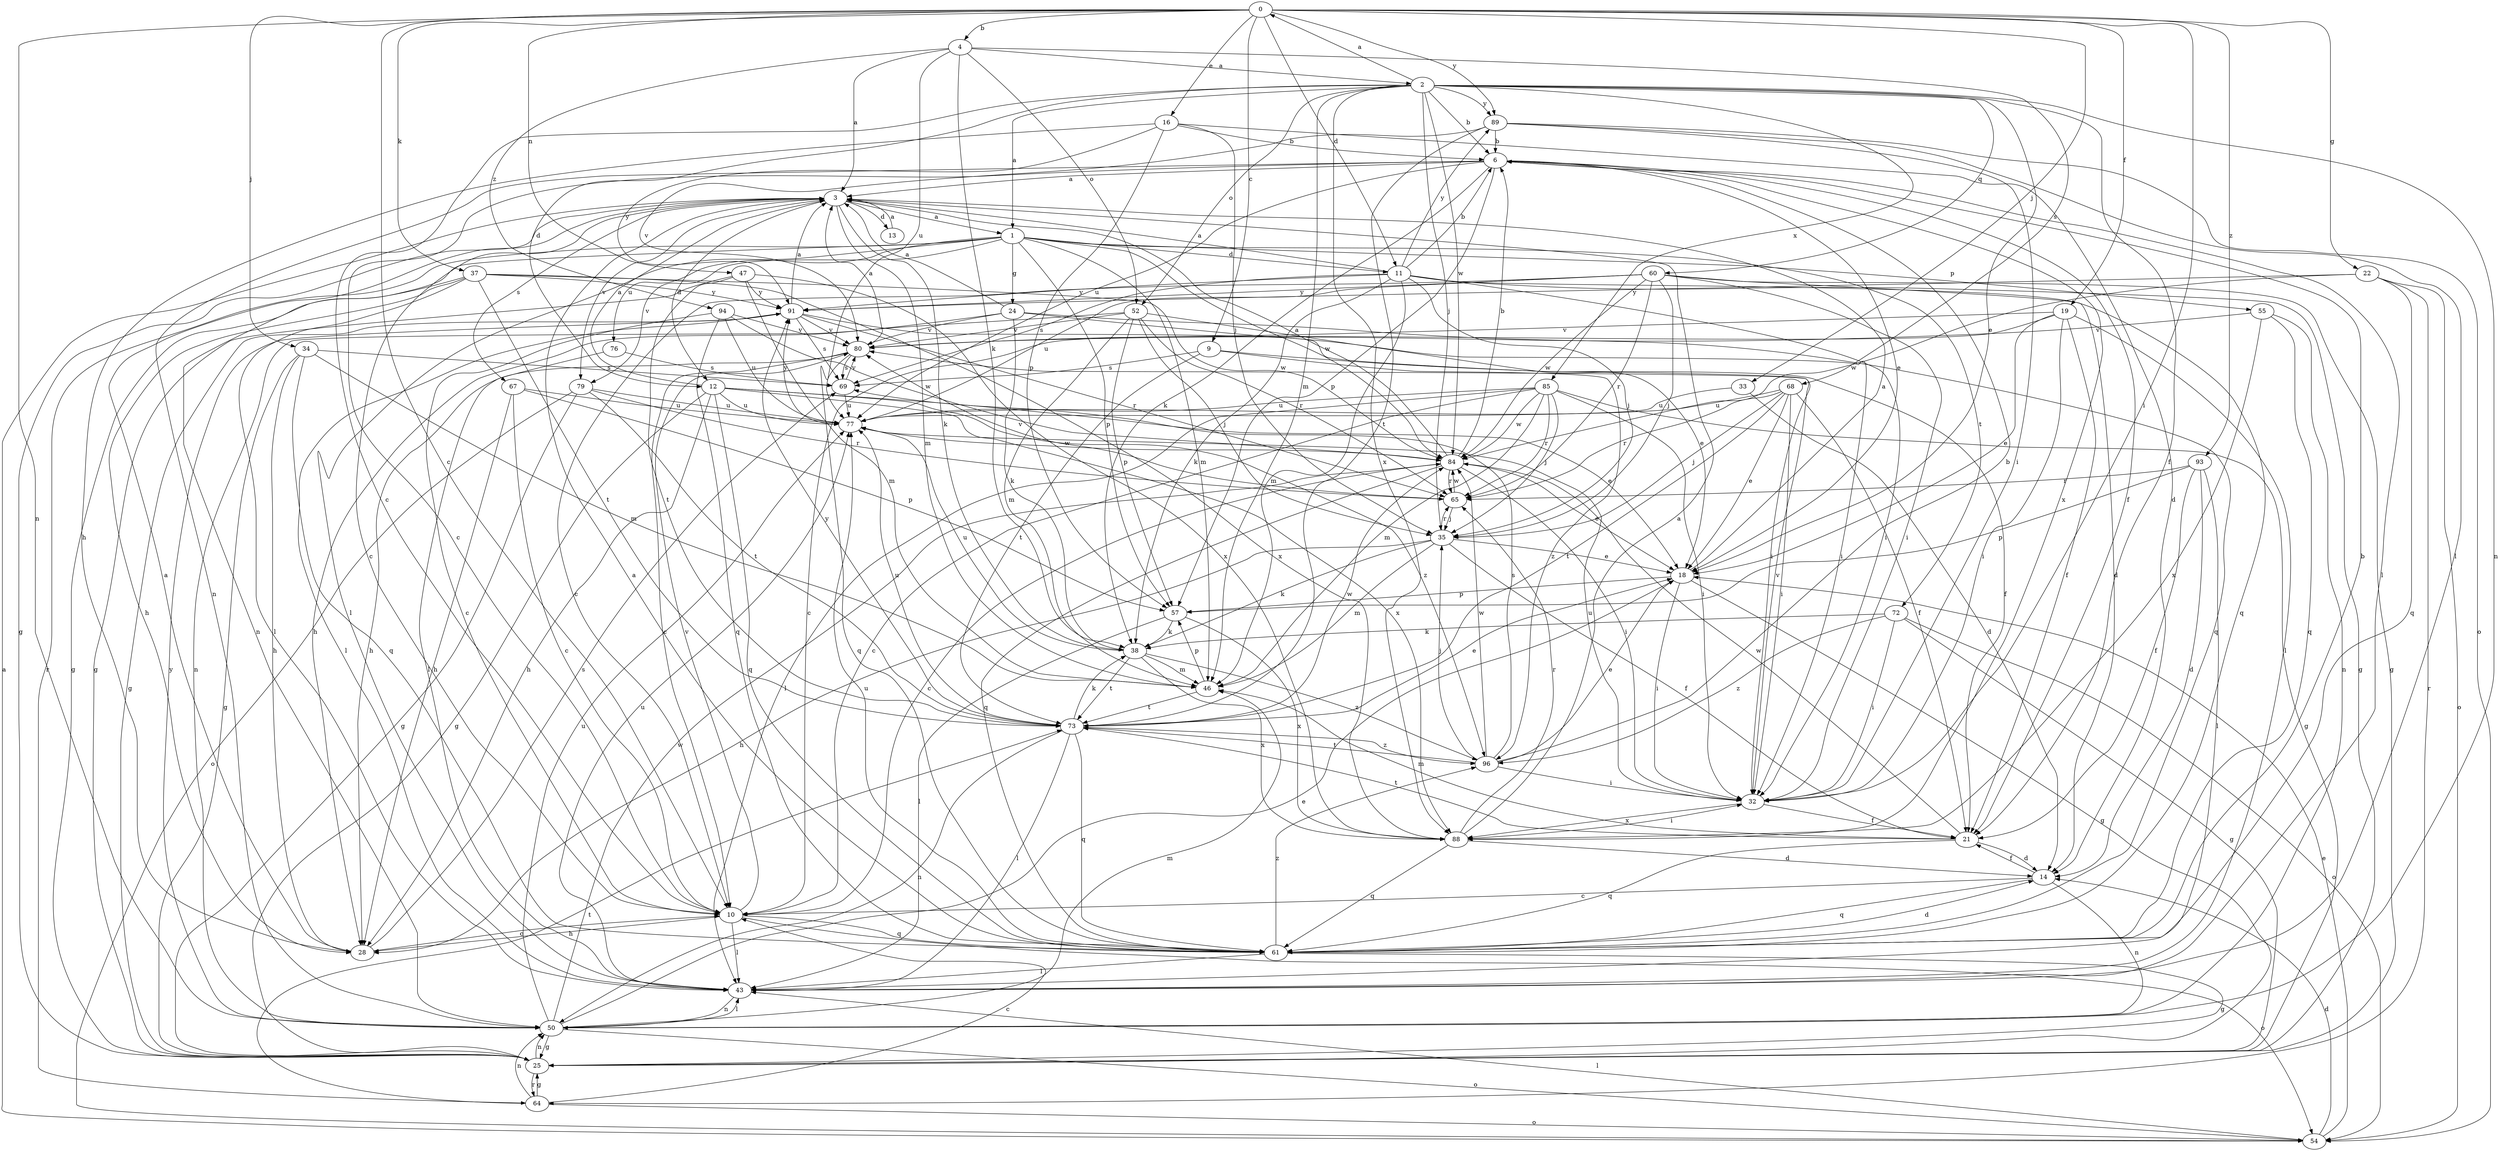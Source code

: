 strict digraph  {
0;
1;
2;
3;
4;
6;
9;
10;
11;
12;
13;
14;
16;
18;
19;
21;
22;
24;
25;
28;
32;
33;
34;
35;
37;
38;
43;
46;
47;
50;
52;
54;
55;
57;
60;
61;
64;
65;
67;
68;
69;
72;
73;
76;
77;
79;
80;
84;
85;
88;
89;
91;
93;
94;
96;
0 -> 4  [label=b];
0 -> 9  [label=c];
0 -> 10  [label=c];
0 -> 11  [label=d];
0 -> 16  [label=e];
0 -> 19  [label=f];
0 -> 22  [label=g];
0 -> 32  [label=i];
0 -> 33  [label=j];
0 -> 34  [label=j];
0 -> 37  [label=k];
0 -> 47  [label=n];
0 -> 50  [label=n];
0 -> 89  [label=y];
0 -> 93  [label=z];
1 -> 11  [label=d];
1 -> 24  [label=g];
1 -> 43  [label=l];
1 -> 46  [label=m];
1 -> 50  [label=n];
1 -> 55  [label=p];
1 -> 57  [label=p];
1 -> 64  [label=r];
1 -> 72  [label=t];
1 -> 76  [label=u];
1 -> 79  [label=v];
1 -> 84  [label=w];
2 -> 0  [label=a];
2 -> 1  [label=a];
2 -> 6  [label=b];
2 -> 10  [label=c];
2 -> 12  [label=d];
2 -> 18  [label=e];
2 -> 21  [label=f];
2 -> 35  [label=j];
2 -> 46  [label=m];
2 -> 50  [label=n];
2 -> 52  [label=o];
2 -> 60  [label=q];
2 -> 84  [label=w];
2 -> 85  [label=x];
2 -> 88  [label=x];
2 -> 89  [label=y];
3 -> 1  [label=a];
3 -> 10  [label=c];
3 -> 12  [label=d];
3 -> 13  [label=d];
3 -> 25  [label=g];
3 -> 38  [label=k];
3 -> 46  [label=m];
3 -> 67  [label=s];
3 -> 79  [label=v];
4 -> 2  [label=a];
4 -> 3  [label=a];
4 -> 38  [label=k];
4 -> 52  [label=o];
4 -> 68  [label=s];
4 -> 77  [label=u];
4 -> 94  [label=z];
6 -> 3  [label=a];
6 -> 10  [label=c];
6 -> 18  [label=e];
6 -> 21  [label=f];
6 -> 38  [label=k];
6 -> 43  [label=l];
6 -> 50  [label=n];
6 -> 57  [label=p];
6 -> 77  [label=u];
6 -> 88  [label=x];
9 -> 21  [label=f];
9 -> 69  [label=s];
9 -> 73  [label=t];
9 -> 96  [label=z];
10 -> 28  [label=h];
10 -> 43  [label=l];
10 -> 54  [label=o];
10 -> 61  [label=q];
10 -> 80  [label=v];
11 -> 3  [label=a];
11 -> 6  [label=b];
11 -> 25  [label=g];
11 -> 32  [label=i];
11 -> 35  [label=j];
11 -> 38  [label=k];
11 -> 46  [label=m];
11 -> 61  [label=q];
11 -> 69  [label=s];
11 -> 89  [label=y];
11 -> 91  [label=y];
12 -> 3  [label=a];
12 -> 18  [label=e];
12 -> 25  [label=g];
12 -> 28  [label=h];
12 -> 61  [label=q];
12 -> 77  [label=u];
12 -> 88  [label=x];
12 -> 96  [label=z];
13 -> 3  [label=a];
14 -> 10  [label=c];
14 -> 21  [label=f];
14 -> 50  [label=n];
14 -> 61  [label=q];
16 -> 6  [label=b];
16 -> 14  [label=d];
16 -> 28  [label=h];
16 -> 35  [label=j];
16 -> 57  [label=p];
16 -> 91  [label=y];
18 -> 3  [label=a];
18 -> 25  [label=g];
18 -> 32  [label=i];
18 -> 57  [label=p];
19 -> 10  [label=c];
19 -> 18  [label=e];
19 -> 21  [label=f];
19 -> 32  [label=i];
19 -> 43  [label=l];
19 -> 80  [label=v];
21 -> 14  [label=d];
21 -> 46  [label=m];
21 -> 61  [label=q];
21 -> 73  [label=t];
21 -> 84  [label=w];
22 -> 54  [label=o];
22 -> 61  [label=q];
22 -> 64  [label=r];
22 -> 84  [label=w];
22 -> 91  [label=y];
24 -> 3  [label=a];
24 -> 28  [label=h];
24 -> 32  [label=i];
24 -> 38  [label=k];
24 -> 61  [label=q];
24 -> 80  [label=v];
25 -> 50  [label=n];
25 -> 64  [label=r];
28 -> 3  [label=a];
28 -> 10  [label=c];
28 -> 69  [label=s];
32 -> 21  [label=f];
32 -> 77  [label=u];
32 -> 80  [label=v];
32 -> 88  [label=x];
33 -> 14  [label=d];
33 -> 77  [label=u];
34 -> 25  [label=g];
34 -> 28  [label=h];
34 -> 46  [label=m];
34 -> 61  [label=q];
34 -> 69  [label=s];
35 -> 18  [label=e];
35 -> 21  [label=f];
35 -> 28  [label=h];
35 -> 38  [label=k];
35 -> 46  [label=m];
35 -> 65  [label=r];
37 -> 25  [label=g];
37 -> 28  [label=h];
37 -> 43  [label=l];
37 -> 73  [label=t];
37 -> 84  [label=w];
37 -> 88  [label=x];
37 -> 91  [label=y];
38 -> 46  [label=m];
38 -> 73  [label=t];
38 -> 77  [label=u];
38 -> 88  [label=x];
38 -> 96  [label=z];
43 -> 50  [label=n];
43 -> 77  [label=u];
46 -> 57  [label=p];
46 -> 73  [label=t];
47 -> 25  [label=g];
47 -> 46  [label=m];
47 -> 73  [label=t];
47 -> 88  [label=x];
47 -> 91  [label=y];
50 -> 18  [label=e];
50 -> 25  [label=g];
50 -> 43  [label=l];
50 -> 46  [label=m];
50 -> 54  [label=o];
50 -> 77  [label=u];
50 -> 84  [label=w];
50 -> 91  [label=y];
52 -> 18  [label=e];
52 -> 35  [label=j];
52 -> 46  [label=m];
52 -> 50  [label=n];
52 -> 57  [label=p];
52 -> 65  [label=r];
52 -> 80  [label=v];
54 -> 3  [label=a];
54 -> 14  [label=d];
54 -> 18  [label=e];
54 -> 43  [label=l];
55 -> 50  [label=n];
55 -> 61  [label=q];
55 -> 80  [label=v];
55 -> 88  [label=x];
57 -> 38  [label=k];
57 -> 43  [label=l];
57 -> 88  [label=x];
60 -> 10  [label=c];
60 -> 14  [label=d];
60 -> 25  [label=g];
60 -> 32  [label=i];
60 -> 35  [label=j];
60 -> 65  [label=r];
60 -> 77  [label=u];
60 -> 84  [label=w];
60 -> 91  [label=y];
61 -> 3  [label=a];
61 -> 6  [label=b];
61 -> 14  [label=d];
61 -> 25  [label=g];
61 -> 43  [label=l];
61 -> 77  [label=u];
61 -> 96  [label=z];
64 -> 10  [label=c];
64 -> 25  [label=g];
64 -> 50  [label=n];
64 -> 54  [label=o];
64 -> 73  [label=t];
65 -> 35  [label=j];
65 -> 80  [label=v];
65 -> 84  [label=w];
67 -> 10  [label=c];
67 -> 28  [label=h];
67 -> 57  [label=p];
67 -> 77  [label=u];
68 -> 18  [label=e];
68 -> 21  [label=f];
68 -> 32  [label=i];
68 -> 35  [label=j];
68 -> 65  [label=r];
68 -> 73  [label=t];
68 -> 77  [label=u];
69 -> 77  [label=u];
69 -> 80  [label=v];
72 -> 25  [label=g];
72 -> 32  [label=i];
72 -> 38  [label=k];
72 -> 54  [label=o];
72 -> 96  [label=z];
73 -> 18  [label=e];
73 -> 38  [label=k];
73 -> 43  [label=l];
73 -> 50  [label=n];
73 -> 61  [label=q];
73 -> 77  [label=u];
73 -> 84  [label=w];
73 -> 91  [label=y];
73 -> 96  [label=z];
76 -> 43  [label=l];
76 -> 69  [label=s];
77 -> 84  [label=w];
77 -> 91  [label=y];
79 -> 25  [label=g];
79 -> 54  [label=o];
79 -> 65  [label=r];
79 -> 73  [label=t];
79 -> 77  [label=u];
80 -> 3  [label=a];
80 -> 10  [label=c];
80 -> 28  [label=h];
80 -> 61  [label=q];
80 -> 69  [label=s];
84 -> 3  [label=a];
84 -> 6  [label=b];
84 -> 10  [label=c];
84 -> 18  [label=e];
84 -> 32  [label=i];
84 -> 61  [label=q];
84 -> 65  [label=r];
85 -> 10  [label=c];
85 -> 25  [label=g];
85 -> 32  [label=i];
85 -> 35  [label=j];
85 -> 43  [label=l];
85 -> 46  [label=m];
85 -> 65  [label=r];
85 -> 77  [label=u];
85 -> 84  [label=w];
88 -> 3  [label=a];
88 -> 14  [label=d];
88 -> 32  [label=i];
88 -> 61  [label=q];
88 -> 65  [label=r];
89 -> 6  [label=b];
89 -> 32  [label=i];
89 -> 43  [label=l];
89 -> 54  [label=o];
89 -> 73  [label=t];
89 -> 80  [label=v];
91 -> 3  [label=a];
91 -> 25  [label=g];
91 -> 32  [label=i];
91 -> 43  [label=l];
91 -> 65  [label=r];
91 -> 69  [label=s];
91 -> 80  [label=v];
93 -> 14  [label=d];
93 -> 21  [label=f];
93 -> 43  [label=l];
93 -> 57  [label=p];
93 -> 65  [label=r];
94 -> 10  [label=c];
94 -> 61  [label=q];
94 -> 77  [label=u];
94 -> 80  [label=v];
94 -> 84  [label=w];
96 -> 6  [label=b];
96 -> 18  [label=e];
96 -> 32  [label=i];
96 -> 35  [label=j];
96 -> 69  [label=s];
96 -> 73  [label=t];
96 -> 84  [label=w];
}
